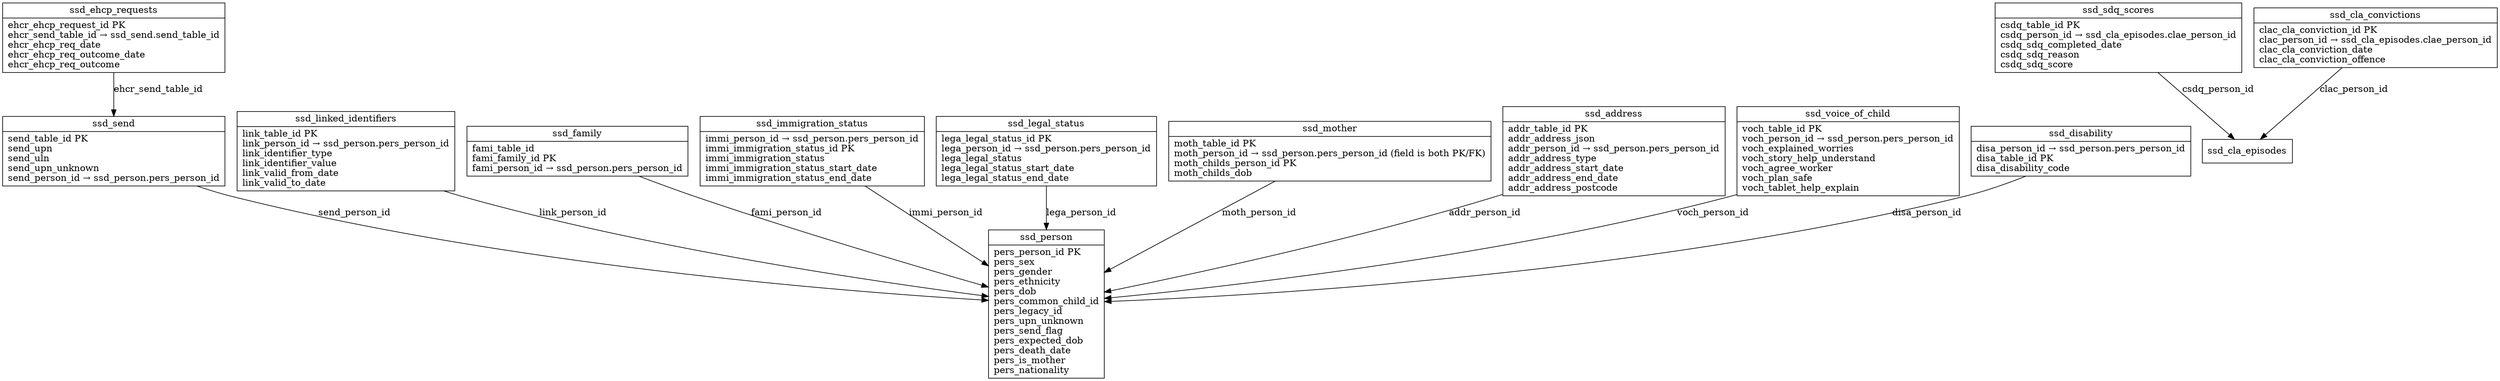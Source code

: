 digraph G {
  node [shape=record];
  ssd_ehcp_requests [label="{ssd_ehcp_requests|ehcr_ehcp_request_id PK\lehcr_send_table_id → ssd_send.send_table_id\lehcr_ehcp_req_date\lehcr_ehcp_req_outcome_date\lehcr_ehcp_req_outcome\l}"];
  ssd_linked_identifiers [label="{ssd_linked_identifiers|link_table_id PK\llink_person_id → ssd_person.pers_person_id\llink_identifier_type\llink_identifier_value\llink_valid_from_date\llink_valid_to_date\l}"];
  ssd_family [label="{ssd_family|fami_table_id\lfami_family_id PK\lfami_person_id → ssd_person.pers_person_id\l}"];
  ssd_sdq_scores [label="{ssd_sdq_scores|csdq_table_id PK\lcsdq_person_id → ssd_cla_episodes.clae_person_id\lcsdq_sdq_completed_date\lcsdq_sdq_reason\lcsdq_sdq_score\l}"];
  ssd_cla_convictions [label="{ssd_cla_convictions|clac_cla_conviction_id PK\lclac_person_id → ssd_cla_episodes.clae_person_id\lclac_cla_conviction_date\lclac_cla_conviction_offence\l}"];
  ssd_immigration_status [label="{ssd_immigration_status|immi_person_id → ssd_person.pers_person_id\limmi_immigration_status_id PK\limmi_immigration_status\limmi_immigration_status_start_date\limmi_immigration_status_end_date\l}"];
  ssd_legal_status [label="{ssd_legal_status|lega_legal_status_id PK\llega_person_id → ssd_person.pers_person_id\llega_legal_status\llega_legal_status_start_date\llega_legal_status_end_date\l}"];
  ssd_person [label="{ssd_person|pers_person_id PK\lpers_sex\lpers_gender\lpers_ethnicity\lpers_dob\lpers_common_child_id\lpers_legacy_id\lpers_upn_unknown\lpers_send_flag\lpers_expected_dob\lpers_death_date\lpers_is_mother\lpers_nationality\l}"];
  ssd_send [label="{ssd_send|send_table_id PK\lsend_upn\lsend_uln\lsend_upn_unknown\lsend_person_id → ssd_person.pers_person_id\l}"];
  ssd_mother [label="{ssd_mother|moth_table_id PK\lmoth_person_id → ssd_person.pers_person_id (field is both PK/FK)\lmoth_childs_person_id PK\lmoth_childs_dob\l}"];
  ssd_address [label="{ssd_address|addr_table_id PK\laddr_address_json\laddr_person_id → ssd_person.pers_person_id\laddr_address_type\laddr_address_start_date\laddr_address_end_date\laddr_address_postcode\l}"];
  ssd_voice_of_child [label="{ssd_voice_of_child|voch_table_id PK\lvoch_person_id → ssd_person.pers_person_id\lvoch_explained_worries\lvoch_story_help_understand\lvoch_agree_worker\lvoch_plan_safe\lvoch_tablet_help_explain\l}"];
  ssd_disability [label="{ssd_disability|disa_person_id → ssd_person.pers_person_id\ldisa_table_id PK\ldisa_disability_code\l}"];
  ssd_ehcp_requests -> ssd_send [label="ehcr_send_table_id"];
  ssd_linked_identifiers -> ssd_person [label="link_person_id"];
  ssd_family -> ssd_person [label="fami_person_id"];
  ssd_sdq_scores -> ssd_cla_episodes [label="csdq_person_id"];
  ssd_cla_convictions -> ssd_cla_episodes [label="clac_person_id"];
  ssd_immigration_status -> ssd_person [label="immi_person_id"];
  ssd_legal_status -> ssd_person [label="lega_person_id"];
  ssd_send -> ssd_person [label="send_person_id"];
  ssd_mother -> ssd_person [label="moth_person_id"];
  ssd_address -> ssd_person [label="addr_person_id"];
  ssd_voice_of_child -> ssd_person [label="voch_person_id"];
  ssd_disability -> ssd_person [label="disa_person_id"];
}